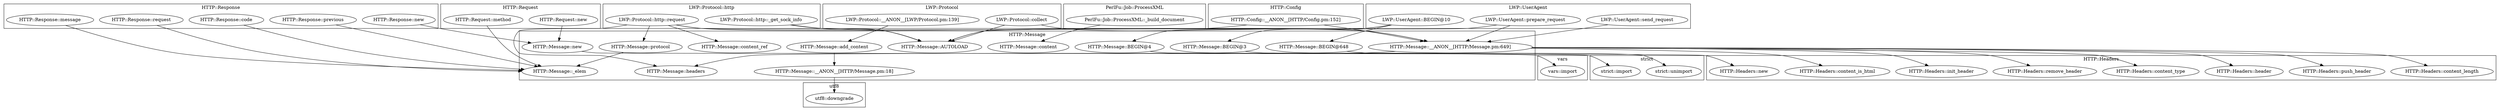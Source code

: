 digraph {
graph [overlap=false]
subgraph cluster_vars {
	label="vars";
	"vars::import";
}
subgraph cluster_utf8 {
	label="utf8";
	"utf8::downgrade";
}
subgraph cluster_LWP_UserAgent {
	label="LWP::UserAgent";
	"LWP::UserAgent::send_request";
	"LWP::UserAgent::prepare_request";
	"LWP::UserAgent::BEGIN@10";
}
subgraph cluster_HTTP_Response {
	label="HTTP::Response";
	"HTTP::Response::new";
	"HTTP::Response::request";
	"HTTP::Response::code";
	"HTTP::Response::previous";
	"HTTP::Response::message";
}
subgraph cluster_LWP_Protocol {
	label="LWP::Protocol";
	"LWP::Protocol::collect";
	"LWP::Protocol::__ANON__[LWP/Protocol.pm:139]";
}
subgraph cluster_PerlFu_Job_ProcessXML {
	label="PerlFu::Job::ProcessXML";
	"PerlFu::Job::ProcessXML::_build_document";
}
subgraph cluster_HTTP_Headers {
	label="HTTP::Headers";
	"HTTP::Headers::content_length";
	"HTTP::Headers::push_header";
	"HTTP::Headers::new";
	"HTTP::Headers::header";
	"HTTP::Headers::content_type";
	"HTTP::Headers::remove_header";
	"HTTP::Headers::init_header";
	"HTTP::Headers::content_is_html";
}
subgraph cluster_HTTP_Message {
	label="HTTP::Message";
	"HTTP::Message::content";
	"HTTP::Message::BEGIN@648";
	"HTTP::Message::content_ref";
	"HTTP::Message::AUTOLOAD";
	"HTTP::Message::protocol";
	"HTTP::Message::BEGIN@3";
	"HTTP::Message::__ANON__[HTTP/Message.pm:18]";
	"HTTP::Message::BEGIN@4";
	"HTTP::Message::add_content";
	"HTTP::Message::headers";
	"HTTP::Message::new";
	"HTTP::Message::_elem";
	"HTTP::Message::__ANON__[HTTP/Message.pm:649]";
}
subgraph cluster_strict {
	label="strict";
	"strict::import";
	"strict::unimport";
}
subgraph cluster_HTTP_Request {
	label="HTTP::Request";
	"HTTP::Request::new";
	"HTTP::Request::method";
}
subgraph cluster_HTTP_Config {
	label="HTTP::Config";
	"HTTP::Config::__ANON__[HTTP/Config.pm:152]";
}
subgraph cluster_LWP_Protocol_http {
	label="LWP::Protocol::http";
	"LWP::Protocol::http::_get_sock_info";
	"LWP::Protocol::http::request";
}
"LWP::UserAgent::BEGIN@10" -> "HTTP::Message::BEGIN@3";
"HTTP::Message::__ANON__[HTTP/Message.pm:18]" -> "utf8::downgrade";
"LWP::Protocol::__ANON__[LWP/Protocol.pm:139]" -> "HTTP::Message::add_content";
"LWP::Protocol::http::request" -> "HTTP::Message::headers";
"HTTP::Message::__ANON__[HTTP/Message.pm:649]" -> "HTTP::Message::headers";
"HTTP::Message::__ANON__[HTTP/Message.pm:649]" -> "HTTP::Headers::content_length";
"HTTP::Message::__ANON__[HTTP/Message.pm:649]" -> "HTTP::Headers::content_is_html";
"HTTP::Message::__ANON__[HTTP/Message.pm:649]" -> "HTTP::Headers::init_header";
"HTTP::Message::__ANON__[HTTP/Message.pm:649]" -> "HTTP::Headers::header";
"LWP::Protocol::http::request" -> "HTTP::Message::protocol";
"HTTP::Message::BEGIN@648" -> "strict::unimport";
"HTTP::Message::BEGIN@4" -> "vars::import";
"HTTP::Message::BEGIN@3" -> "strict::import";
"HTTP::Message::__ANON__[HTTP/Message.pm:649]" -> "HTTP::Headers::content_type";
"LWP::UserAgent::BEGIN@10" -> "HTTP::Message::BEGIN@648";
"HTTP::Response::request" -> "HTTP::Message::_elem";
"HTTP::Message::protocol" -> "HTTP::Message::_elem";
"HTTP::Response::code" -> "HTTP::Message::_elem";
"HTTP::Response::previous" -> "HTTP::Message::_elem";
"HTTP::Response::message" -> "HTTP::Message::_elem";
"HTTP::Request::method" -> "HTTP::Message::_elem";
"HTTP::Message::add_content" -> "HTTP::Message::__ANON__[HTTP/Message.pm:18]";
"HTTP::Response::new" -> "HTTP::Message::new";
"HTTP::Request::new" -> "HTTP::Message::new";
"HTTP::Config::__ANON__[HTTP/Config.pm:152]" -> "HTTP::Message::AUTOLOAD";
"LWP::Protocol::collect" -> "HTTP::Message::AUTOLOAD";
"LWP::Protocol::http::_get_sock_info" -> "HTTP::Message::AUTOLOAD";
"LWP::Protocol::http::request" -> "HTTP::Message::AUTOLOAD";
"LWP::UserAgent::prepare_request" -> "HTTP::Message::AUTOLOAD";
"HTTP::Config::__ANON__[HTTP/Config.pm:152]" -> "HTTP::Message::__ANON__[HTTP/Message.pm:649]";
"LWP::Protocol::collect" -> "HTTP::Message::__ANON__[HTTP/Message.pm:649]";
"LWP::Protocol::http::_get_sock_info" -> "HTTP::Message::__ANON__[HTTP/Message.pm:649]";
"LWP::UserAgent::send_request" -> "HTTP::Message::__ANON__[HTTP/Message.pm:649]";
"LWP::Protocol::http::request" -> "HTTP::Message::__ANON__[HTTP/Message.pm:649]";
"LWP::UserAgent::prepare_request" -> "HTTP::Message::__ANON__[HTTP/Message.pm:649]";
"HTTP::Message::new" -> "HTTP::Headers::new";
"LWP::UserAgent::BEGIN@10" -> "HTTP::Message::BEGIN@4";
"LWP::Protocol::http::request" -> "HTTP::Message::content_ref";
"PerlFu::Job::ProcessXML::_build_document" -> "HTTP::Message::content";
"HTTP::Message::__ANON__[HTTP/Message.pm:649]" -> "HTTP::Headers::push_header";
"HTTP::Message::__ANON__[HTTP/Message.pm:649]" -> "HTTP::Headers::remove_header";
}
